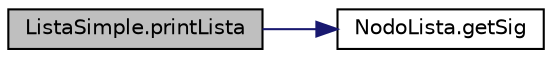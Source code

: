 digraph "ListaSimple.printLista"
{
 // LATEX_PDF_SIZE
  edge [fontname="Helvetica",fontsize="10",labelfontname="Helvetica",labelfontsize="10"];
  node [fontname="Helvetica",fontsize="10",shape=record];
  rankdir="LR";
  Node1 [label="ListaSimple.printLista",height=0.2,width=0.4,color="black", fillcolor="grey75", style="filled", fontcolor="black",tooltip="Imprime en consola los valores de posicion de cada nodo."];
  Node1 -> Node2 [color="midnightblue",fontsize="10",style="solid",fontname="Helvetica"];
  Node2 [label="NodoLista.getSig",height=0.2,width=0.4,color="black", fillcolor="white", style="filled",URL="$class_nodo_lista.html#a01954a05f2a6814e4e4cabf1d8084630",tooltip=" "];
}
